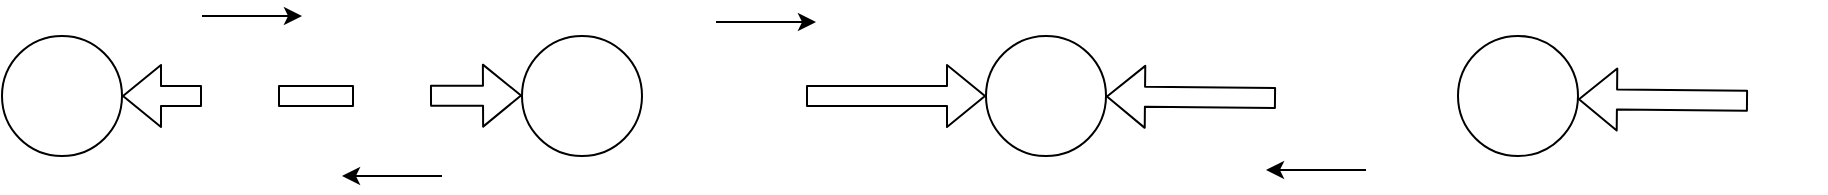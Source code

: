 <mxfile version="14.6.13" type="github">
  <diagram id="VYlVkeTAuaCsyhofgKrP" name="Page-1">
    <mxGraphModel dx="1008" dy="536" grid="0" gridSize="10" guides="1" tooltips="1" connect="1" arrows="1" fold="1" page="0" pageScale="1" pageWidth="827" pageHeight="1169" math="0" shadow="0">
      <root>
        <mxCell id="0" />
        <mxCell id="1" parent="0" />
        <mxCell id="BojdR61HZ1z0DqY5nSkZ-1" value="" style="ellipse;whiteSpace=wrap;html=1;aspect=fixed;" parent="1" vertex="1">
          <mxGeometry x="200" y="160" width="60" height="60" as="geometry" />
        </mxCell>
        <mxCell id="BojdR61HZ1z0DqY5nSkZ-3" value="" style="shape=flexArrow;endArrow=classic;startArrow=none;html=1;" parent="1" source="BojdR61HZ1z0DqY5nSkZ-12" edge="1">
          <mxGeometry width="50" height="50" relative="1" as="geometry">
            <mxPoint x="330" y="260" as="sourcePoint" />
            <mxPoint x="460.001" y="189.737" as="targetPoint" />
          </mxGeometry>
        </mxCell>
        <mxCell id="BojdR61HZ1z0DqY5nSkZ-11" value="" style="shape=image;html=1;verticalAlign=top;verticalLabelPosition=bottom;labelBackgroundColor=#ffffff;imageAspect=0;aspect=fixed;image=https://cdn4.iconfinder.com/data/icons/iconsimple-logotypes/512/android-128.png" parent="1" vertex="1">
          <mxGeometry x="300" y="171" width="38" height="38" as="geometry" />
        </mxCell>
        <mxCell id="BojdR61HZ1z0DqY5nSkZ-13" value="" style="shape=flexArrow;endArrow=none;startArrow=classic;html=1;" parent="1" source="BojdR61HZ1z0DqY5nSkZ-1" target="BojdR61HZ1z0DqY5nSkZ-11" edge="1">
          <mxGeometry width="50" height="50" relative="1" as="geometry">
            <mxPoint x="260" y="190" as="sourcePoint" />
            <mxPoint x="460" y="190" as="targetPoint" />
          </mxGeometry>
        </mxCell>
        <mxCell id="BojdR61HZ1z0DqY5nSkZ-12" value="" style="shape=image;html=1;verticalAlign=top;verticalLabelPosition=bottom;labelBackgroundColor=#ffffff;imageAspect=0;aspect=fixed;image=https://cdn4.iconfinder.com/data/icons/iconsimple-logotypes/512/android-128.png" parent="1" vertex="1">
          <mxGeometry x="376" y="171" width="38" height="38" as="geometry" />
        </mxCell>
        <mxCell id="BojdR61HZ1z0DqY5nSkZ-14" value="" style="shape=flexArrow;endArrow=none;startArrow=none;html=1;" parent="1" source="BojdR61HZ1z0DqY5nSkZ-11" target="BojdR61HZ1z0DqY5nSkZ-12" edge="1">
          <mxGeometry width="50" height="50" relative="1" as="geometry">
            <mxPoint x="328" y="189.982" as="sourcePoint" />
            <mxPoint x="460.0" y="189.855" as="targetPoint" />
          </mxGeometry>
        </mxCell>
        <mxCell id="BojdR61HZ1z0DqY5nSkZ-15" value="" style="endArrow=classic;html=1;" parent="1" edge="1">
          <mxGeometry width="50" height="50" relative="1" as="geometry">
            <mxPoint x="300" y="150" as="sourcePoint" />
            <mxPoint x="350" y="150" as="targetPoint" />
          </mxGeometry>
        </mxCell>
        <mxCell id="BojdR61HZ1z0DqY5nSkZ-16" value="" style="endArrow=classic;html=1;" parent="1" edge="1">
          <mxGeometry width="50" height="50" relative="1" as="geometry">
            <mxPoint x="420" y="230" as="sourcePoint" />
            <mxPoint x="370" y="230" as="targetPoint" />
          </mxGeometry>
        </mxCell>
        <mxCell id="BojdR61HZ1z0DqY5nSkZ-17" value="" style="ellipse;whiteSpace=wrap;html=1;aspect=fixed;" parent="1" vertex="1">
          <mxGeometry x="460" y="160" width="60" height="60" as="geometry" />
        </mxCell>
        <mxCell id="BojdR61HZ1z0DqY5nSkZ-19" value="" style="ellipse;whiteSpace=wrap;html=1;aspect=fixed;" parent="1" vertex="1">
          <mxGeometry x="692" y="160" width="60" height="60" as="geometry" />
        </mxCell>
        <mxCell id="BojdR61HZ1z0DqY5nSkZ-20" value="" style="shape=flexArrow;endArrow=classic;html=1;" parent="1" target="BojdR61HZ1z0DqY5nSkZ-19" edge="1">
          <mxGeometry width="50" height="50" relative="1" as="geometry">
            <mxPoint x="602" y="190" as="sourcePoint" />
            <mxPoint x="476" y="214" as="targetPoint" />
          </mxGeometry>
        </mxCell>
        <mxCell id="BojdR61HZ1z0DqY5nSkZ-21" value="" style="shape=flexArrow;endArrow=classic;html=1;" parent="1" target="BojdR61HZ1z0DqY5nSkZ-19" edge="1">
          <mxGeometry width="50" height="50" relative="1" as="geometry">
            <mxPoint x="837" y="191" as="sourcePoint" />
            <mxPoint x="702" y="200" as="targetPoint" />
          </mxGeometry>
        </mxCell>
        <mxCell id="BojdR61HZ1z0DqY5nSkZ-22" value="" style="shape=image;html=1;verticalAlign=top;verticalLabelPosition=bottom;labelBackgroundColor=#ffffff;imageAspect=0;aspect=fixed;image=https://cdn4.iconfinder.com/data/icons/iconsimple-logotypes/512/android-128.png" parent="1" vertex="1">
          <mxGeometry x="563" y="171" width="38" height="38" as="geometry" />
        </mxCell>
        <mxCell id="BojdR61HZ1z0DqY5nSkZ-23" value="" style="shape=image;html=1;verticalAlign=top;verticalLabelPosition=bottom;labelBackgroundColor=#ffffff;imageAspect=0;aspect=fixed;image=https://cdn4.iconfinder.com/data/icons/iconsimple-logotypes/512/android-128.png" parent="1" vertex="1">
          <mxGeometry x="838" y="171" width="38" height="38" as="geometry" />
        </mxCell>
        <mxCell id="BojdR61HZ1z0DqY5nSkZ-24" value="" style="endArrow=classic;html=1;" parent="1" edge="1">
          <mxGeometry width="50" height="50" relative="1" as="geometry">
            <mxPoint x="557" y="153" as="sourcePoint" />
            <mxPoint x="607" y="153" as="targetPoint" />
          </mxGeometry>
        </mxCell>
        <mxCell id="BojdR61HZ1z0DqY5nSkZ-25" value="" style="endArrow=classic;html=1;" parent="1" edge="1">
          <mxGeometry width="50" height="50" relative="1" as="geometry">
            <mxPoint x="882" y="227" as="sourcePoint" />
            <mxPoint x="832" y="227" as="targetPoint" />
          </mxGeometry>
        </mxCell>
        <mxCell id="mA_BSPlJ4o0QRFDZYxEd-1" value="" style="ellipse;whiteSpace=wrap;html=1;aspect=fixed;" vertex="1" parent="1">
          <mxGeometry x="928" y="160" width="60" height="60" as="geometry" />
        </mxCell>
        <mxCell id="mA_BSPlJ4o0QRFDZYxEd-3" value="" style="shape=image;html=1;verticalAlign=top;verticalLabelPosition=bottom;labelBackgroundColor=#ffffff;imageAspect=0;aspect=fixed;image=https://cdn4.iconfinder.com/data/icons/iconsimple-logotypes/512/android-128.png" vertex="1" parent="1">
          <mxGeometry x="1074" y="173" width="38" height="38" as="geometry" />
        </mxCell>
        <mxCell id="mA_BSPlJ4o0QRFDZYxEd-4" value="" style="shape=image;html=1;verticalAlign=top;verticalLabelPosition=bottom;labelBackgroundColor=#ffffff;imageAspect=0;aspect=fixed;image=https://cdn4.iconfinder.com/data/icons/iconsimple-logotypes/512/android-128.png" vertex="1" parent="1">
          <mxGeometry x="939" y="173" width="38" height="38" as="geometry" />
        </mxCell>
        <mxCell id="mA_BSPlJ4o0QRFDZYxEd-6" value="" style="shape=flexArrow;endArrow=classic;html=1;" edge="1" parent="1">
          <mxGeometry width="50" height="50" relative="1" as="geometry">
            <mxPoint x="1073" y="192.37" as="sourcePoint" />
            <mxPoint x="987.999" y="191.587" as="targetPoint" />
          </mxGeometry>
        </mxCell>
      </root>
    </mxGraphModel>
  </diagram>
</mxfile>
